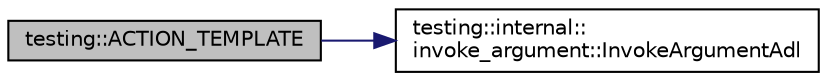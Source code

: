 digraph "testing::ACTION_TEMPLATE"
{
  edge [fontname="Helvetica",fontsize="10",labelfontname="Helvetica",labelfontsize="10"];
  node [fontname="Helvetica",fontsize="10",shape=record];
  rankdir="LR";
  Node34 [label="testing::ACTION_TEMPLATE",height=0.2,width=0.4,color="black", fillcolor="grey75", style="filled", fontcolor="black"];
  Node34 -> Node35 [color="midnightblue",fontsize="10",style="solid",fontname="Helvetica"];
  Node35 [label="testing::internal::\linvoke_argument::InvokeArgumentAdl",height=0.2,width=0.4,color="black", fillcolor="white", style="filled",URL="$d5/d72/namespacetesting_1_1internal_1_1invoke__argument.html#a003f0228357c54422037bd3b448b355a"];
}
